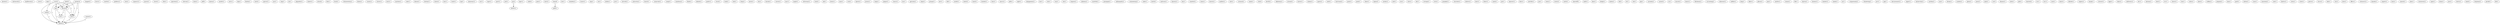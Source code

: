 digraph G {
  absolut [ label="absolut(1)" ];
  dartmouth [ label="dartmouth(1)" ];
  kaufbeuren [ label="kaufbeuren(1)" ];
  crew [ label="crew(1)" ];
  adg [ label="adg(1)" ];
  scott [ label="scott(2)" ];
  week [ label="week(2)" ];
  hp [ label="hp(3)" ];
  idacom [ label="idacom(3)" ];
  com [ label="com(2)" ];
  update [ label="update(1)" ];
  chappel [ label="chappel(1)" ];
  force [ label="force(1)" ];
  seattle [ label="seattle(1)" ];
  goddess [ label="goddess(1)" ];
  zeta [ label="zeta(1)" ];
  zupancic [ label="zupancic(1)" ];
  jayson [ label="jayson(1)" ];
  closet [ label="closet(1)" ];
  ellis [ label="ellis(1)" ];
  operation [ label="operation(1)" ];
  telecom [ label="telecom(1)" ];
  talon [ label="talon(1)" ];
  jeff [ label="jeff(3)" ];
  karma [ label="karma(1)" ];
  nesbitt [ label="nesbitt(1)" ];
  artic [ label="artic(1)" ];
  ship [ label="ship(1)" ];
  florida [ label="florida(1)" ];
  herd [ label="herd(1)" ];
  apricot [ label="apricot(1)" ];
  aye [ label="aye(1)" ];
  slap [ label="slap(1)" ];
  nh [ label="nh(1)" ];
  jimparker [ label="jimparker(1)" ];
  hubert [ label="hubert(1)" ];
  attack [ label="attack(1)" ];
  fish [ label="fish(1)" ];
  frack [ label="frack(1)" ];
  fermentation [ label="fermentation(1)" ];
  bloom [ label="bloom(1)" ];
  county [ label="county(1)" ];
  cluster [ label="cluster(1)" ];
  larry [ label="larry(1)" ];
  machine [ label="machine(1)" ];
  suke [ label="suke(1)" ];
  demon [ label="demon(1)" ];
  destiny [ label="destiny(1)" ];
  dozen [ label="dozen(1)" ];
  boy [ label="boy(1)" ];
  vomit [ label="vomit(1)" ];
  tap [ label="tap(2)" ];
  simmonac [ label="simmonac(1)" ];
  inc [ label="inc(2)" ];
  roger [ label="roger(1)" ];
  sport [ label="sport(1)" ];
  joel [ label="joel(1)" ];
  go [ label="go(4)" ];
  littlest [ label="littlest(1)" ];
  tiger [ label="tiger(1)" ];
  cafall [ label="cafall(1)" ];
  draft [ label="draft(2)" ];
  pine [ label="pine(1)" ];
  dave [ label="dave(2)" ];
  team [ label="team(9)" ];
  gold [ label="gold(1)" ];
  het [ label="het(1)" ];
  wembley [ label="wembley(1)" ];
  turner [ label="turner(1)" ];
  riga [ label="riga(1)" ];
  toe [ label="toe(1)" ];
  skriko [ label="skriko(1)" ];
  pts [ label="pts(1)" ];
  horvath [ label="horvath(1)" ];
  princeton [ label="princeton(1)" ];
  bunch [ label="bunch(1)" ];
  sunnyvale [ label="sunnyvale(1)" ];
  campi [ label="campi(1)" ];
  mombasa [ label="mombasa(1)" ];
  fluide [ label="fluide(1)" ];
  kokudo [ label="kokudo(1)" ];
  gaoler [ label="gaoler(1)" ];
  hockey [ label="hockey(4)" ];
  stuck [ label="stuck(1)" ];
  book [ label="book(1)" ];
  bob [ label="bob(1)" ];
  doug [ label="doug(1)" ];
  kovat [ label="kovat(1)" ];
  tim [ label="tim(1)" ];
  bozrah [ label="bozrah(1)" ];
  convex [ label="convex(1)" ];
  mac [ label="mac(1)" ];
  maple [ label="maple(1)" ];
  letterman [ label="letterman(1)" ];
  brad [ label="brad(1)" ];
  aik [ label="aik(1)" ];
  brenz [ label="brenz(1)" ];
  man [ label="man(1)" ];
  rock [ label="rock(1)" ];
  bjoern [ label="bjoern(1)" ];
  jersey [ label="jersey(1)" ];
  lamp [ label="lamp(1)" ];
  plague [ label="plague(1)" ];
  rinaco [ label="rinaco(1)" ];
  lau [ label="lau(1)" ];
  garryola [ label="garryola(1)" ];
  ninja [ label="ninja(2)" ];
  groupe [ label="groupe(1)" ];
  kev [ label="kev(1)" ];
  bill [ label="bill(1)" ];
  model [ label="model(1)" ];
  death [ label="death(2)" ];
  haral [ label="haral(1)" ];
  houdini [ label="houdini(1)" ];
  timo [ label="timo(1)" ];
  marco [ label="marco(1)" ];
  pftb [ label="pftb(1)" ];
  night [ label="night(1)" ];
  kemppainen [ label="kemppainen(1)" ];
  bar [ label="bar(1)" ];
  rule [ label="rule(1)" ];
  way [ label="way(1)" ];
  cdn [ label="cdn(1)" ];
  leaguen [ label="leaguen(1)" ];
  ext [ label="ext(1)" ];
  alabama [ label="alabama(1)" ];
  mudville [ label="mudville(1)" ];
  paranjape [ label="paranjape(1)" ];
  indianapolis [ label="indianapolis(1)" ];
  oranienburg [ label="oranienburg(1)" ];
  mike [ label="mike(1)" ];
  david [ label="david(2)" ];
  axelsson [ label="axelsson(1)" ];
  dynasty [ label="dynasty(1)" ];
  fan [ label="fan(1)" ];
  stanford [ label="stanford(1)" ];
  satan [ label="satan(1)" ];
  boutch [ label="boutch(1)" ];
  mailhot [ label="mailhot(1)" ];
  shot [ label="shot(1)" ];
  cormack [ label="cormack(1)" ];
  randy [ label="randy(1)" ];
  club [ label="club(3)" ];
  derrill [ label="derrill(1)" ];
  oklahoma [ label="oklahoma(1)" ];
  arsenal [ label="arsenal(1)" ];
  buster [ label="buster(1)" ];
  sydney [ label="sydney(1)" ];
  spawn [ label="spawn(1)" ];
  snell [ label="snell(1)" ];
  hurricane [ label="hurricane(2)" ];
  grant [ label="grant(1)" ];
  pond [ label="pond(1)" ];
  slime [ label="slime(1)" ];
  legion [ label="legion(2)" ];
  mckim [ label="mckim(1)" ];
  neil [ label="neil(1)" ];
  era [ label="era(1)" ];
  chris [ label="chris(1)" ];
  die [ label="die(1)" ];
  revenge [ label="revenge(1)" ];
  usenet [ label="usenet(2)" ];
  tech [ label="tech(1)" ];
  pumpkin [ label="pumpkin(1)" ];
  chocolate [ label="chocolate(1)" ];
  believe [ label="believe(1)" ];
  beer [ label="beer(1)" ];
  fisher [ label="fisher(1)" ];
  mark [ label="mark(1)" ];
  pat [ label="pat(1)" ];
  hamster [ label="hamster(1)" ];
  fleur [ label="fleur(1)" ];
  melville [ label="melville(1)" ];
  jan [ label="jan(1)" ];
  teem [ label="teem(1)" ];
  storm [ label="storm(2)" ];
  bob [ label="bob(1)" ];
  smith [ label="smith(1)" ];
  nimeroff [ label="nimeroff(1)" ];
  knife [ label="knife(1)" ];
  ikea [ label="ikea(1)" ];
  lehigh [ label="lehigh(1)" ];
  kuehn [ label="kuehn(1)" ];
  hill [ label="hill(1)" ];
  dr [ label="dr(2)" ];
  rob [ label="rob(1)" ];
  plp [ label="plp(1)" ];
  carumba [ label="carumba(1)" ];
  carmel [ label="carmel(1)" ];
  oz [ label="oz(1)" ];
  muscle [ label="muscle(1)" ];
  henry [ label="henry(1)" ];
  fleishman [ label="fleishman(1)" ];
  accounting [ label="accounting(1)" ];
  delaware [ label="delaware(1)" ];
  buffalo [ label="buffalo(1)" ];
  king [ label="king(1)" ];
  killer [ label="killer(1)" ];
  gibson [ label="gibson(1)" ];
  jam [ label="jam(1)" ];
  smithw [ label="smithw(1)" ];
  roman [ label="roman(1)" ];
  fife [ label="fife(1)" ];
  dayton [ label="dayton(1)" ];
  boomer [ label="boomer(1)" ];
  bomber [ label="bomber(1)" ];
  banko [ label="banko(1)" ];
  ny [ label="ny(1)" ];
  cougarmania [ label="cougarmania(1)" ];
  thundering [ label="thundering(1)" ];
  psv [ label="psv(1)" ];
  pig [ label="pig(1)" ];
  decruyenaere [ label="decruyenaere(1)" ];
  zipper [ label="zipper(1)" ];
  bachovchin [ label="bachovchin(1)" ];
  carolina [ label="carolina(1)" ];
  yan [ label="yan(1)" ];
  dream [ label="dream(1)" ];
  acadien [ label="acadien(1)" ];
  glenn [ label="glenn(1)" ];
  posn [ label="posn(2)" ];
  ojala [ label="ojala(1)" ];
  ice [ label="ice(5)" ];
  dinamo [ label="dinamo(1)" ];
  scott [ label="scott(2)" ];
  hoth [ label="hoth(1)" ];
  phil [ label="phil(1)" ];
  hearted [ label="hearted(1)" ];
  xtc [ label="xtc(1)" ];
  bsc [ label="bsc(1)" ];
  cash [ label="cash(1)" ];
  mark [ label="mark(1)" ];
  daryl [ label="daryl(1)" ];
  hillside [ label="hillside(1)" ];
  calgary [ label="calgary(1)" ];
  burgh [ label="burgh(1)" ];
  stewart [ label="stewart(1)" ];
  lippe [ label="lippe(1)" ];
  tokyo [ label="tokyo(1)" ];
  edelweiss [ label="edelweiss(1)" ];
  dec [ label="dec(1)" ];
  darman [ label="darman(1)" ];
  dont [ label="dont(1)" ];
  rec [ label="rec(1)" ];
  choice [ label="choice(1)" ];
  tom [ label="tom(1)" ];
  cobra [ label="cobra(1)" ];
  knee [ label="knee(1)" ];
  staffan [ label="staffan(1)" ];
  penguin [ label="penguin(1)" ];
  lana [ label="lana(1)" ];
  april [ label="april(1)" ];
  milton [ label="milton(1)" ];
  ryan [ label="ryan(1)" ];
  mountain [ label="mountain(1)" ];
  sale [ label="sale(1)" ];
  lindros [ label="lindros(1)" ];
  stein [ label="stein(1)" ];
  schot [ label="schot(1)" ];
  pierre [ label="pierre(1)" ];
  bruce [ label="bruce(1)" ];
  loke [ label="loke(1)" ];
  city [ label="city(1)" ];
  dree [ label="dree(1)" ];
  office [ label="office(1)" ];
  votenooct [ label="votenooct(1)" ];
  kanada [ label="kanada(1)" ];
  umpire [ label="umpire(1)" ];
  kuta [ label="kuta(1)" ];
  samuel [ label="samuel(1)" ];
  john [ label="john(1)" ];
  wormtown [ label="wormtown(1)" ];
  tapio [ label="tapio(1)" ];
  brian [ label="brian(1)" ];
  jose [ label="jose(1)" ];
  cherry [ label="cherry(1)" ];
  band [ label="band(1)" ];
  bergman [ label="bergman(2)" ];
  gerald [ label="gerald(1)" ];
  life [ label="life(1)" ];
  scott -> week [ label="1" ];
  scott -> hp [ label="2" ];
  scott -> idacom [ label="2" ];
  scott -> com [ label="2" ];
  scott -> update [ label="1" ];
  go -> littlest [ label="1" ];
  draft -> hp [ label="1" ];
  draft -> idacom [ label="1" ];
  draft -> com [ label="1" ];
  draft -> update [ label="1" ];
  week -> update [ label="1" ];
  team -> gold [ label="1" ];
  hockey -> hp [ label="1" ];
  hockey -> idacom [ label="1" ];
  hockey -> com [ label="1" ];
  hockey -> update [ label="1" ];
  hp -> update [ label="1" ];
  hp -> ext [ label="1" ];
  idacom -> com [ label="2" ];
  idacom -> update [ label="1" ];
  idacom -> ext [ label="1" ];
  com -> update [ label="1" ];
  usenet -> update [ label="1" ];
}
